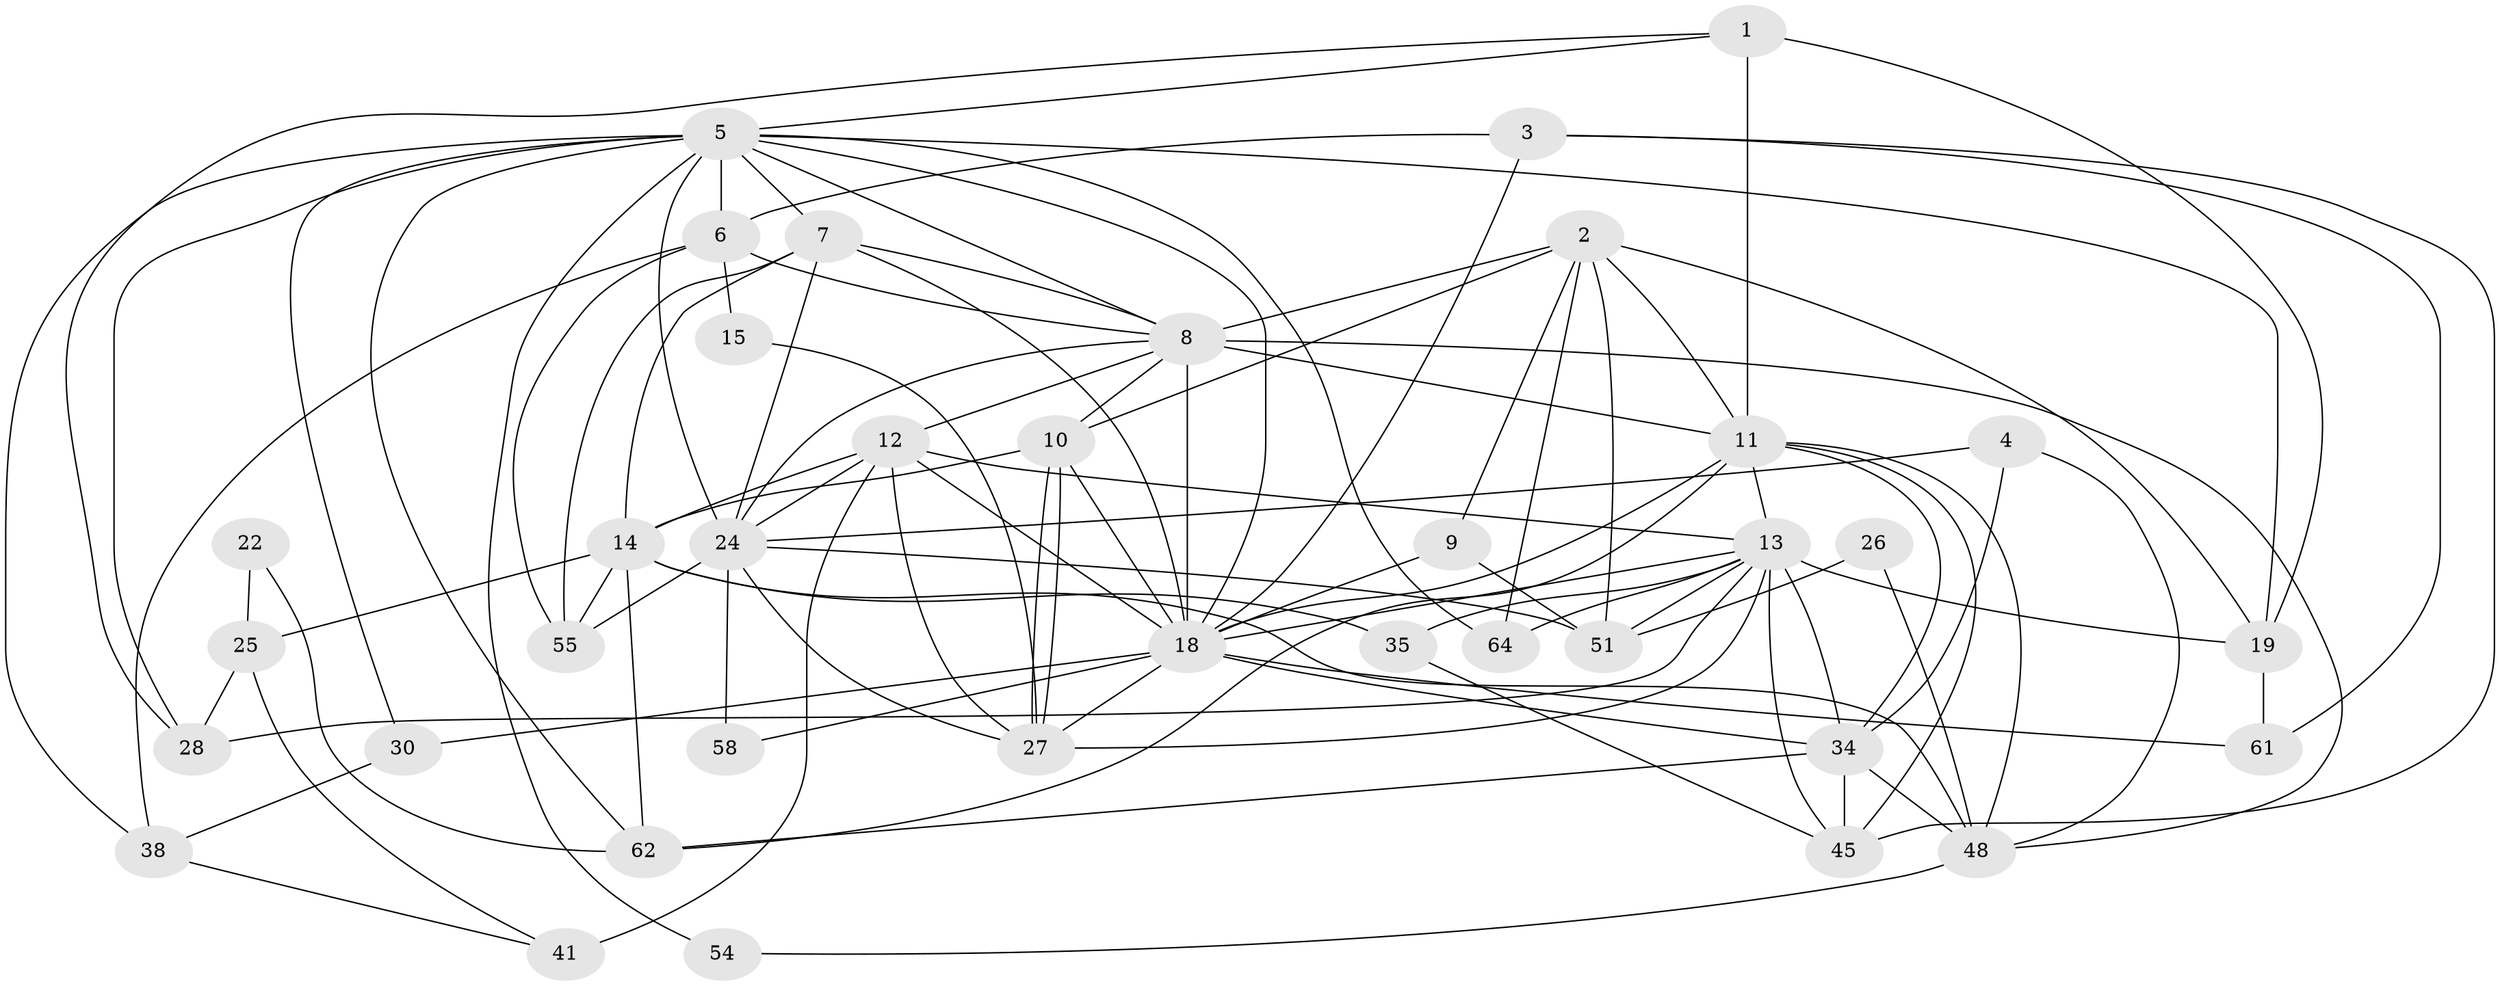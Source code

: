 // original degree distribution, {4: 0.24324324324324326, 3: 0.3108108108108108, 6: 0.08108108108108109, 2: 0.13513513513513514, 5: 0.16216216216216217, 8: 0.02702702702702703, 7: 0.02702702702702703, 9: 0.013513513513513514}
// Generated by graph-tools (version 1.1) at 2025/19/03/04/25 18:19:00]
// undirected, 37 vertices, 101 edges
graph export_dot {
graph [start="1"]
  node [color=gray90,style=filled];
  1 [super="+17"];
  2 [super="+46"];
  3;
  4;
  5 [super="+20+29+66+43+16"];
  6 [super="+50"];
  7 [super="+44+39"];
  8 [super="+21"];
  9 [super="+60"];
  10 [super="+53"];
  11 [super="+31+36"];
  12 [super="+33+47"];
  13 [super="+23"];
  14 [super="+70"];
  15;
  18 [super="+63+32"];
  19 [super="+40"];
  22;
  24 [super="+42"];
  25 [super="+67"];
  26;
  27 [super="+59"];
  28;
  30;
  34 [super="+72+37"];
  35 [super="+71"];
  38;
  41;
  45 [super="+52"];
  48 [super="+57"];
  51;
  54;
  55;
  58;
  61;
  62 [super="+68"];
  64;
  1 -- 28;
  1 -- 11 [weight=2];
  1 -- 5;
  1 -- 19;
  2 -- 10;
  2 -- 64;
  2 -- 51;
  2 -- 8;
  2 -- 9;
  2 -- 19;
  2 -- 11;
  3 -- 6;
  3 -- 61;
  3 -- 45;
  3 -- 18;
  4 -- 48;
  4 -- 34;
  4 -- 24;
  5 -- 62;
  5 -- 28;
  5 -- 54;
  5 -- 38;
  5 -- 30;
  5 -- 24;
  5 -- 7;
  5 -- 18;
  5 -- 19;
  5 -- 8;
  5 -- 64;
  5 -- 6;
  6 -- 55;
  6 -- 38;
  6 -- 8;
  6 -- 15;
  7 -- 8 [weight=2];
  7 -- 18;
  7 -- 55;
  7 -- 24;
  7 -- 14;
  8 -- 12;
  8 -- 24;
  8 -- 10;
  8 -- 48;
  8 -- 11;
  8 -- 18 [weight=2];
  9 -- 51;
  9 -- 18;
  10 -- 27;
  10 -- 27;
  10 -- 14;
  10 -- 18;
  11 -- 18;
  11 -- 34;
  11 -- 48;
  11 -- 45;
  11 -- 13;
  11 -- 62;
  12 -- 41 [weight=2];
  12 -- 27;
  12 -- 24;
  12 -- 14;
  12 -- 13;
  12 -- 18;
  13 -- 64 [weight=2];
  13 -- 27;
  13 -- 34;
  13 -- 35;
  13 -- 18;
  13 -- 19;
  13 -- 51;
  13 -- 28;
  13 -- 45;
  14 -- 55;
  14 -- 62;
  14 -- 48 [weight=2];
  14 -- 35 [weight=2];
  14 -- 25;
  15 -- 27;
  18 -- 34;
  18 -- 58;
  18 -- 27;
  18 -- 61;
  18 -- 30;
  19 -- 61;
  22 -- 62;
  22 -- 25;
  24 -- 51;
  24 -- 55;
  24 -- 58;
  24 -- 27;
  25 -- 28;
  25 -- 41;
  26 -- 51;
  26 -- 48;
  30 -- 38;
  34 -- 45;
  34 -- 62;
  34 -- 48;
  35 -- 45;
  38 -- 41;
  48 -- 54;
}
